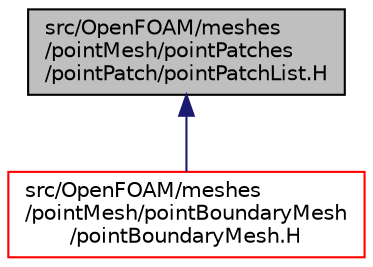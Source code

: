 digraph "src/OpenFOAM/meshes/pointMesh/pointPatches/pointPatch/pointPatchList.H"
{
  bgcolor="transparent";
  edge [fontname="Helvetica",fontsize="10",labelfontname="Helvetica",labelfontsize="10"];
  node [fontname="Helvetica",fontsize="10",shape=record];
  Node1 [label="src/OpenFOAM/meshes\l/pointMesh/pointPatches\l/pointPatch/pointPatchList.H",height=0.2,width=0.4,color="black", fillcolor="grey75", style="filled", fontcolor="black"];
  Node1 -> Node2 [dir="back",color="midnightblue",fontsize="10",style="solid",fontname="Helvetica"];
  Node2 [label="src/OpenFOAM/meshes\l/pointMesh/pointBoundaryMesh\l/pointBoundaryMesh.H",height=0.2,width=0.4,color="red",URL="$a08578.html"];
}
